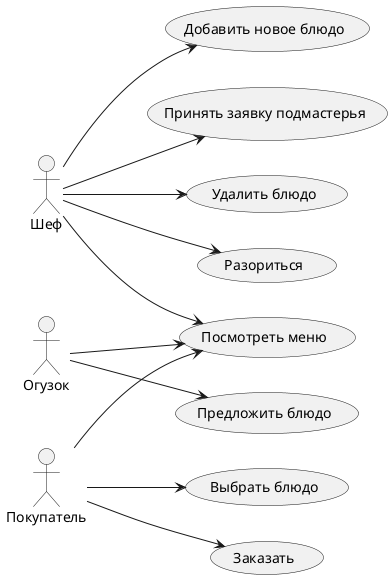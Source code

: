 @startuml
left to right direction
:Огузок: as oguzok
:Шеф: as chef
:Покупатель: as guest

(Посмотреть меню) as (getMenu)
(Выбрать блюдо) as (choseDish)
(Заказать) as (makeOrder)
(Предложить блюдо) as (offerDish)
(Добавить новое блюдо) as (addNewDish)
(Принять заявку подмастерья) as (acceptOffer)
(Удалить блюдо) as (deleteDish)
(Разориться) as (broke)
guest --> (getMenu)
guest --> (choseDish)
guest --> (makeOrder)
oguzok --> (getMenu)
oguzok --> (offerDish)
chef --> (getMenu)
chef --> (addNewDish)
chef --> (acceptOffer)
chef --> (deleteDish)
chef --> (broke)
@enduml